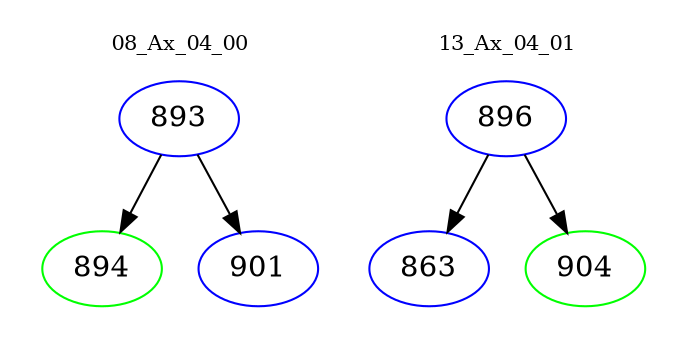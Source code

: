 digraph{
subgraph cluster_0 {
color = white
label = "08_Ax_04_00";
fontsize=10;
T0_893 [label="893", color="blue"]
T0_893 -> T0_894 [color="black"]
T0_894 [label="894", color="green"]
T0_893 -> T0_901 [color="black"]
T0_901 [label="901", color="blue"]
}
subgraph cluster_1 {
color = white
label = "13_Ax_04_01";
fontsize=10;
T1_896 [label="896", color="blue"]
T1_896 -> T1_863 [color="black"]
T1_863 [label="863", color="blue"]
T1_896 -> T1_904 [color="black"]
T1_904 [label="904", color="green"]
}
}

